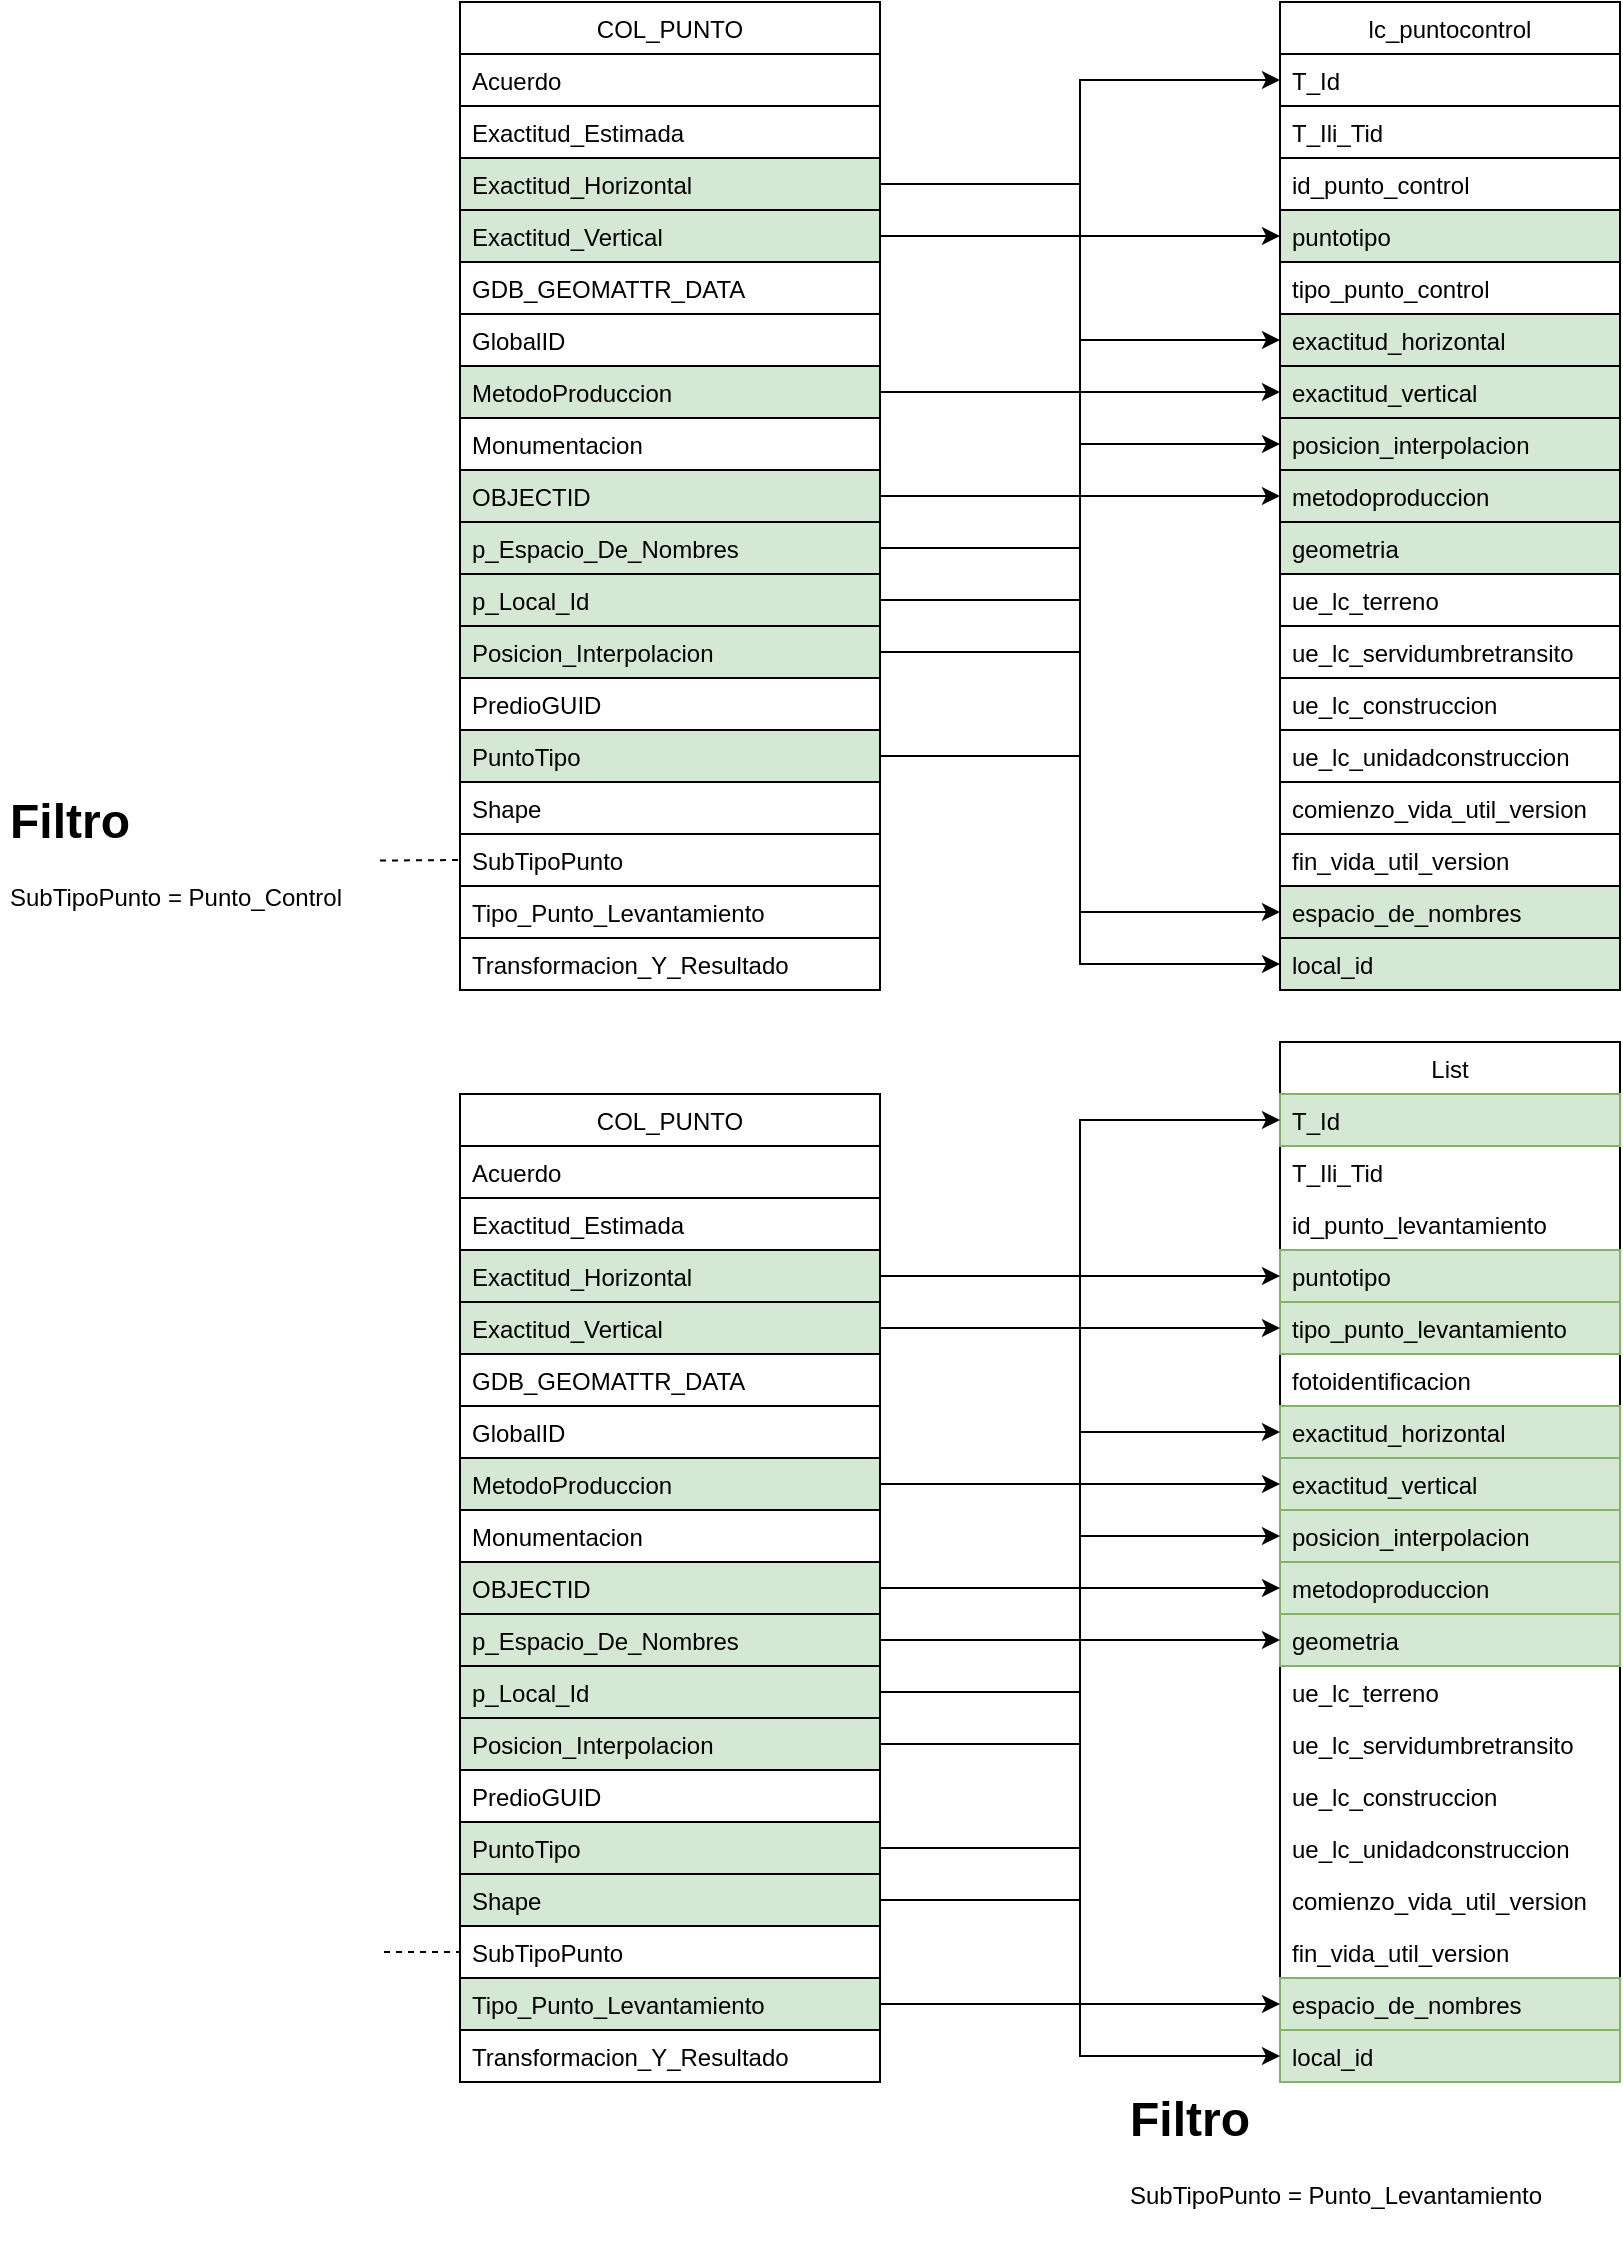 <mxfile version="13.3.7" type="github">
  <diagram id="C5RBs43oDa-KdzZeNtuy" name="Page-1">
    <mxGraphModel dx="2116" dy="804" grid="1" gridSize="10" guides="1" tooltips="1" connect="1" arrows="1" fold="1" page="1" pageScale="1" pageWidth="827" pageHeight="1169" math="0" shadow="0">
      <root>
        <mxCell id="WIyWlLk6GJQsqaUBKTNV-0" />
        <mxCell id="WIyWlLk6GJQsqaUBKTNV-1" parent="WIyWlLk6GJQsqaUBKTNV-0" />
        <mxCell id="d6ru2MwBGENbhanN7ETm-10" style="edgeStyle=orthogonalEdgeStyle;rounded=0;orthogonalLoop=1;jettySize=auto;html=1;" edge="1" parent="WIyWlLk6GJQsqaUBKTNV-1" source="mos5AlAUotDcrMjc72mI-51" target="mos5AlAUotDcrMjc72mI-30">
          <mxGeometry relative="1" as="geometry" />
        </mxCell>
        <mxCell id="d6ru2MwBGENbhanN7ETm-11" style="edgeStyle=orthogonalEdgeStyle;rounded=0;orthogonalLoop=1;jettySize=auto;html=1;entryX=0;entryY=0.5;entryDx=0;entryDy=0;" edge="1" parent="WIyWlLk6GJQsqaUBKTNV-1" source="mos5AlAUotDcrMjc72mI-52" target="mos5AlAUotDcrMjc72mI-31">
          <mxGeometry relative="1" as="geometry" />
        </mxCell>
        <mxCell id="d6ru2MwBGENbhanN7ETm-12" style="edgeStyle=orthogonalEdgeStyle;rounded=0;orthogonalLoop=1;jettySize=auto;html=1;" edge="1" parent="WIyWlLk6GJQsqaUBKTNV-1" source="mos5AlAUotDcrMjc72mI-55" target="mos5AlAUotDcrMjc72mI-33">
          <mxGeometry relative="1" as="geometry" />
        </mxCell>
        <mxCell id="d6ru2MwBGENbhanN7ETm-14" style="edgeStyle=orthogonalEdgeStyle;rounded=0;orthogonalLoop=1;jettySize=auto;html=1;entryX=0;entryY=0.5;entryDx=0;entryDy=0;" edge="1" parent="WIyWlLk6GJQsqaUBKTNV-1" source="mos5AlAUotDcrMjc72mI-57" target="mos5AlAUotDcrMjc72mI-40">
          <mxGeometry relative="1" as="geometry" />
        </mxCell>
        <mxCell id="d6ru2MwBGENbhanN7ETm-15" style="edgeStyle=orthogonalEdgeStyle;rounded=0;orthogonalLoop=1;jettySize=auto;html=1;" edge="1" parent="WIyWlLk6GJQsqaUBKTNV-1" source="mos5AlAUotDcrMjc72mI-58" target="mos5AlAUotDcrMjc72mI-44">
          <mxGeometry relative="1" as="geometry" />
        </mxCell>
        <mxCell id="d6ru2MwBGENbhanN7ETm-16" style="edgeStyle=orthogonalEdgeStyle;rounded=0;orthogonalLoop=1;jettySize=auto;html=1;entryX=0;entryY=0.5;entryDx=0;entryDy=0;" edge="1" parent="WIyWlLk6GJQsqaUBKTNV-1" source="mos5AlAUotDcrMjc72mI-59" target="mos5AlAUotDcrMjc72mI-46">
          <mxGeometry relative="1" as="geometry" />
        </mxCell>
        <mxCell id="d6ru2MwBGENbhanN7ETm-17" style="edgeStyle=orthogonalEdgeStyle;rounded=0;orthogonalLoop=1;jettySize=auto;html=1;entryX=0;entryY=0.5;entryDx=0;entryDy=0;" edge="1" parent="WIyWlLk6GJQsqaUBKTNV-1" source="mos5AlAUotDcrMjc72mI-60" target="mos5AlAUotDcrMjc72mI-32">
          <mxGeometry relative="1" as="geometry" />
        </mxCell>
        <mxCell id="d6ru2MwBGENbhanN7ETm-18" style="edgeStyle=orthogonalEdgeStyle;rounded=0;orthogonalLoop=1;jettySize=auto;html=1;" edge="1" parent="WIyWlLk6GJQsqaUBKTNV-1" source="mos5AlAUotDcrMjc72mI-62" target="mos5AlAUotDcrMjc72mI-28">
          <mxGeometry relative="1" as="geometry" />
        </mxCell>
        <mxCell id="d6ru2MwBGENbhanN7ETm-19" value="&lt;h1&gt;Filtro&lt;/h1&gt;&lt;p&gt;SubTipoPunto = Punto_Control&lt;/p&gt;" style="text;html=1;strokeColor=none;fillColor=none;spacing=5;spacingTop=-20;whiteSpace=wrap;overflow=hidden;rounded=0;" vertex="1" parent="WIyWlLk6GJQsqaUBKTNV-1">
          <mxGeometry x="-780" y="519" width="190" height="80" as="geometry" />
        </mxCell>
        <mxCell id="d6ru2MwBGENbhanN7ETm-20" value="" style="endArrow=none;dashed=1;html=1;entryX=0;entryY=0.5;entryDx=0;entryDy=0;" edge="1" parent="WIyWlLk6GJQsqaUBKTNV-1" source="d6ru2MwBGENbhanN7ETm-19" target="mos5AlAUotDcrMjc72mI-64">
          <mxGeometry width="50" height="50" relative="1" as="geometry">
            <mxPoint x="-760" y="469" as="sourcePoint" />
            <mxPoint x="-710" y="419" as="targetPoint" />
          </mxGeometry>
        </mxCell>
        <mxCell id="mos5AlAUotDcrMjc72mI-48" value="COL_PUNTO" style="swimlane;fontStyle=0;childLayout=stackLayout;horizontal=1;startSize=26;fillColor=none;horizontalStack=0;resizeParent=1;resizeParentMax=0;resizeLast=0;collapsible=1;marginBottom=0;" parent="WIyWlLk6GJQsqaUBKTNV-1" vertex="1">
          <mxGeometry x="-550" y="129" width="210" height="494" as="geometry" />
        </mxCell>
        <mxCell id="mos5AlAUotDcrMjc72mI-49" value="Acuerdo" style="text;fillColor=none;align=left;verticalAlign=top;spacingLeft=4;spacingRight=4;overflow=hidden;rotatable=0;points=[[0,0.5],[1,0.5]];portConstraint=eastwest;strokeColor=#000000;" parent="mos5AlAUotDcrMjc72mI-48" vertex="1">
          <mxGeometry y="26" width="210" height="26" as="geometry" />
        </mxCell>
        <mxCell id="mos5AlAUotDcrMjc72mI-50" value="Exactitud_Estimada" style="text;fillColor=none;align=left;verticalAlign=top;spacingLeft=4;spacingRight=4;overflow=hidden;rotatable=0;points=[[0,0.5],[1,0.5]];portConstraint=eastwest;strokeColor=#000000;" parent="mos5AlAUotDcrMjc72mI-48" vertex="1">
          <mxGeometry y="52" width="210" height="26" as="geometry" />
        </mxCell>
        <mxCell id="mos5AlAUotDcrMjc72mI-51" value="Exactitud_Horizontal" style="text;fillColor=#d5e8d4;align=left;verticalAlign=top;spacingLeft=4;spacingRight=4;overflow=hidden;rotatable=0;points=[[0,0.5],[1,0.5]];portConstraint=eastwest;strokeColor=#000000;" parent="mos5AlAUotDcrMjc72mI-48" vertex="1">
          <mxGeometry y="78" width="210" height="26" as="geometry" />
        </mxCell>
        <mxCell id="mos5AlAUotDcrMjc72mI-52" value="Exactitud_Vertical" style="text;fillColor=#d5e8d4;align=left;verticalAlign=top;spacingLeft=4;spacingRight=4;overflow=hidden;rotatable=0;points=[[0,0.5],[1,0.5]];portConstraint=eastwest;strokeColor=#000000;" parent="mos5AlAUotDcrMjc72mI-48" vertex="1">
          <mxGeometry y="104" width="210" height="26" as="geometry" />
        </mxCell>
        <mxCell id="mos5AlAUotDcrMjc72mI-53" value="GDB_GEOMATTR_DATA" style="text;fillColor=none;align=left;verticalAlign=top;spacingLeft=4;spacingRight=4;overflow=hidden;rotatable=0;points=[[0,0.5],[1,0.5]];portConstraint=eastwest;strokeColor=#000000;" parent="mos5AlAUotDcrMjc72mI-48" vertex="1">
          <mxGeometry y="130" width="210" height="26" as="geometry" />
        </mxCell>
        <mxCell id="mos5AlAUotDcrMjc72mI-54" value="GlobalID" style="text;fillColor=none;align=left;verticalAlign=top;spacingLeft=4;spacingRight=4;overflow=hidden;rotatable=0;points=[[0,0.5],[1,0.5]];portConstraint=eastwest;strokeColor=#000000;" parent="mos5AlAUotDcrMjc72mI-48" vertex="1">
          <mxGeometry y="156" width="210" height="26" as="geometry" />
        </mxCell>
        <mxCell id="mos5AlAUotDcrMjc72mI-55" value="MetodoProduccion" style="text;fillColor=#d5e8d4;align=left;verticalAlign=top;spacingLeft=4;spacingRight=4;overflow=hidden;rotatable=0;points=[[0,0.5],[1,0.5]];portConstraint=eastwest;strokeColor=#000000;" parent="mos5AlAUotDcrMjc72mI-48" vertex="1">
          <mxGeometry y="182" width="210" height="26" as="geometry" />
        </mxCell>
        <mxCell id="mos5AlAUotDcrMjc72mI-56" value="Monumentacion" style="text;fillColor=none;align=left;verticalAlign=top;spacingLeft=4;spacingRight=4;overflow=hidden;rotatable=0;points=[[0,0.5],[1,0.5]];portConstraint=eastwest;strokeColor=#000000;" parent="mos5AlAUotDcrMjc72mI-48" vertex="1">
          <mxGeometry y="208" width="210" height="26" as="geometry" />
        </mxCell>
        <mxCell id="mos5AlAUotDcrMjc72mI-57" value="OBJECTID" style="text;fillColor=#d5e8d4;align=left;verticalAlign=top;spacingLeft=4;spacingRight=4;overflow=hidden;rotatable=0;points=[[0,0.5],[1,0.5]];portConstraint=eastwest;strokeColor=#000000;" parent="mos5AlAUotDcrMjc72mI-48" vertex="1">
          <mxGeometry y="234" width="210" height="26" as="geometry" />
        </mxCell>
        <mxCell id="mos5AlAUotDcrMjc72mI-58" value="p_Espacio_De_Nombres" style="text;fillColor=#d5e8d4;align=left;verticalAlign=top;spacingLeft=4;spacingRight=4;overflow=hidden;rotatable=0;points=[[0,0.5],[1,0.5]];portConstraint=eastwest;strokeColor=#000000;" parent="mos5AlAUotDcrMjc72mI-48" vertex="1">
          <mxGeometry y="260" width="210" height="26" as="geometry" />
        </mxCell>
        <mxCell id="mos5AlAUotDcrMjc72mI-59" value="p_Local_Id" style="text;fillColor=#d5e8d4;align=left;verticalAlign=top;spacingLeft=4;spacingRight=4;overflow=hidden;rotatable=0;points=[[0,0.5],[1,0.5]];portConstraint=eastwest;strokeColor=#000000;" parent="mos5AlAUotDcrMjc72mI-48" vertex="1">
          <mxGeometry y="286" width="210" height="26" as="geometry" />
        </mxCell>
        <mxCell id="mos5AlAUotDcrMjc72mI-60" value="Posicion_Interpolacion" style="text;fillColor=#d5e8d4;align=left;verticalAlign=top;spacingLeft=4;spacingRight=4;overflow=hidden;rotatable=0;points=[[0,0.5],[1,0.5]];portConstraint=eastwest;strokeColor=#000000;" parent="mos5AlAUotDcrMjc72mI-48" vertex="1">
          <mxGeometry y="312" width="210" height="26" as="geometry" />
        </mxCell>
        <mxCell id="mos5AlAUotDcrMjc72mI-61" value="PredioGUID" style="text;fillColor=none;align=left;verticalAlign=top;spacingLeft=4;spacingRight=4;overflow=hidden;rotatable=0;points=[[0,0.5],[1,0.5]];portConstraint=eastwest;strokeColor=#000000;" parent="mos5AlAUotDcrMjc72mI-48" vertex="1">
          <mxGeometry y="338" width="210" height="26" as="geometry" />
        </mxCell>
        <mxCell id="mos5AlAUotDcrMjc72mI-62" value="PuntoTipo" style="text;fillColor=#d5e8d4;align=left;verticalAlign=top;spacingLeft=4;spacingRight=4;overflow=hidden;rotatable=0;points=[[0,0.5],[1,0.5]];portConstraint=eastwest;strokeColor=#000000;" parent="mos5AlAUotDcrMjc72mI-48" vertex="1">
          <mxGeometry y="364" width="210" height="26" as="geometry" />
        </mxCell>
        <mxCell id="mos5AlAUotDcrMjc72mI-63" value="Shape" style="text;fillColor=none;align=left;verticalAlign=top;spacingLeft=4;spacingRight=4;overflow=hidden;rotatable=0;points=[[0,0.5],[1,0.5]];portConstraint=eastwest;strokeColor=#000000;" parent="mos5AlAUotDcrMjc72mI-48" vertex="1">
          <mxGeometry y="390" width="210" height="26" as="geometry" />
        </mxCell>
        <mxCell id="mos5AlAUotDcrMjc72mI-64" value="SubTipoPunto" style="text;fillColor=none;align=left;verticalAlign=top;spacingLeft=4;spacingRight=4;overflow=hidden;rotatable=0;points=[[0,0.5],[1,0.5]];portConstraint=eastwest;strokeColor=#000000;" parent="mos5AlAUotDcrMjc72mI-48" vertex="1">
          <mxGeometry y="416" width="210" height="26" as="geometry" />
        </mxCell>
        <mxCell id="mos5AlAUotDcrMjc72mI-65" value="Tipo_Punto_Levantamiento" style="text;fillColor=none;align=left;verticalAlign=top;spacingLeft=4;spacingRight=4;overflow=hidden;rotatable=0;points=[[0,0.5],[1,0.5]];portConstraint=eastwest;strokeColor=#000000;" parent="mos5AlAUotDcrMjc72mI-48" vertex="1">
          <mxGeometry y="442" width="210" height="26" as="geometry" />
        </mxCell>
        <mxCell id="mos5AlAUotDcrMjc72mI-66" value="Transformacion_Y_Resultado" style="text;fillColor=none;align=left;verticalAlign=top;spacingLeft=4;spacingRight=4;overflow=hidden;rotatable=0;points=[[0,0.5],[1,0.5]];portConstraint=eastwest;strokeColor=#000000;" parent="mos5AlAUotDcrMjc72mI-48" vertex="1">
          <mxGeometry y="468" width="210" height="26" as="geometry" />
        </mxCell>
        <mxCell id="mos5AlAUotDcrMjc72mI-24" value="lc_puntocontrol" style="swimlane;fontStyle=0;childLayout=stackLayout;horizontal=1;startSize=26;fillColor=none;horizontalStack=0;resizeParent=1;resizeParentMax=0;resizeLast=0;collapsible=1;marginBottom=0;" parent="WIyWlLk6GJQsqaUBKTNV-1" vertex="1">
          <mxGeometry x="-140" y="129" width="170" height="494" as="geometry" />
        </mxCell>
        <mxCell id="mos5AlAUotDcrMjc72mI-40" value="T_Id" style="text;fillColor=none;align=left;verticalAlign=top;spacingLeft=4;spacingRight=4;overflow=hidden;rotatable=0;points=[[0,0.5],[1,0.5]];portConstraint=eastwest;strokeColor=#000000;" parent="mos5AlAUotDcrMjc72mI-24" vertex="1">
          <mxGeometry y="26" width="170" height="26" as="geometry" />
        </mxCell>
        <mxCell id="mos5AlAUotDcrMjc72mI-26" value="T_Ili_Tid" style="text;fillColor=none;align=left;verticalAlign=top;spacingLeft=4;spacingRight=4;overflow=hidden;rotatable=0;points=[[0,0.5],[1,0.5]];portConstraint=eastwest;strokeColor=#000000;" parent="mos5AlAUotDcrMjc72mI-24" vertex="1">
          <mxGeometry y="52" width="170" height="26" as="geometry" />
        </mxCell>
        <mxCell id="mos5AlAUotDcrMjc72mI-27" value="id_punto_control" style="text;fillColor=none;align=left;verticalAlign=top;spacingLeft=4;spacingRight=4;overflow=hidden;rotatable=0;points=[[0,0.5],[1,0.5]];portConstraint=eastwest;strokeColor=#000000;" parent="mos5AlAUotDcrMjc72mI-24" vertex="1">
          <mxGeometry y="78" width="170" height="26" as="geometry" />
        </mxCell>
        <mxCell id="mos5AlAUotDcrMjc72mI-28" value="puntotipo" style="text;fillColor=#d5e8d4;align=left;verticalAlign=top;spacingLeft=4;spacingRight=4;overflow=hidden;rotatable=0;points=[[0,0.5],[1,0.5]];portConstraint=eastwest;strokeColor=#000000;" parent="mos5AlAUotDcrMjc72mI-24" vertex="1">
          <mxGeometry y="104" width="170" height="26" as="geometry" />
        </mxCell>
        <mxCell id="mos5AlAUotDcrMjc72mI-29" value="tipo_punto_control" style="text;fillColor=none;align=left;verticalAlign=top;spacingLeft=4;spacingRight=4;overflow=hidden;rotatable=0;points=[[0,0.5],[1,0.5]];portConstraint=eastwest;strokeColor=#000000;" parent="mos5AlAUotDcrMjc72mI-24" vertex="1">
          <mxGeometry y="130" width="170" height="26" as="geometry" />
        </mxCell>
        <mxCell id="mos5AlAUotDcrMjc72mI-30" value="exactitud_horizontal" style="text;fillColor=#d5e8d4;align=left;verticalAlign=top;spacingLeft=4;spacingRight=4;overflow=hidden;rotatable=0;points=[[0,0.5],[1,0.5]];portConstraint=eastwest;strokeColor=#000000;" parent="mos5AlAUotDcrMjc72mI-24" vertex="1">
          <mxGeometry y="156" width="170" height="26" as="geometry" />
        </mxCell>
        <mxCell id="mos5AlAUotDcrMjc72mI-31" value="exactitud_vertical" style="text;fillColor=#d5e8d4;align=left;verticalAlign=top;spacingLeft=4;spacingRight=4;overflow=hidden;rotatable=0;points=[[0,0.5],[1,0.5]];portConstraint=eastwest;strokeColor=#000000;" parent="mos5AlAUotDcrMjc72mI-24" vertex="1">
          <mxGeometry y="182" width="170" height="26" as="geometry" />
        </mxCell>
        <mxCell id="mos5AlAUotDcrMjc72mI-32" value="posicion_interpolacion" style="text;fillColor=#d5e8d4;align=left;verticalAlign=top;spacingLeft=4;spacingRight=4;overflow=hidden;rotatable=0;points=[[0,0.5],[1,0.5]];portConstraint=eastwest;strokeColor=#000000;" parent="mos5AlAUotDcrMjc72mI-24" vertex="1">
          <mxGeometry y="208" width="170" height="26" as="geometry" />
        </mxCell>
        <mxCell id="mos5AlAUotDcrMjc72mI-33" value="metodoproduccion" style="text;fillColor=#d5e8d4;align=left;verticalAlign=top;spacingLeft=4;spacingRight=4;overflow=hidden;rotatable=0;points=[[0,0.5],[1,0.5]];portConstraint=eastwest;strokeColor=#000000;" parent="mos5AlAUotDcrMjc72mI-24" vertex="1">
          <mxGeometry y="234" width="170" height="26" as="geometry" />
        </mxCell>
        <mxCell id="mos5AlAUotDcrMjc72mI-34" value="geometria" style="text;fillColor=#d5e8d4;align=left;verticalAlign=top;spacingLeft=4;spacingRight=4;overflow=hidden;rotatable=0;points=[[0,0.5],[1,0.5]];portConstraint=eastwest;strokeColor=#000000;" parent="mos5AlAUotDcrMjc72mI-24" vertex="1">
          <mxGeometry y="260" width="170" height="26" as="geometry" />
        </mxCell>
        <mxCell id="mos5AlAUotDcrMjc72mI-35" value="ue_lc_terreno" style="text;fillColor=none;align=left;verticalAlign=top;spacingLeft=4;spacingRight=4;overflow=hidden;rotatable=0;points=[[0,0.5],[1,0.5]];portConstraint=eastwest;strokeColor=#000000;" parent="mos5AlAUotDcrMjc72mI-24" vertex="1">
          <mxGeometry y="286" width="170" height="26" as="geometry" />
        </mxCell>
        <mxCell id="mos5AlAUotDcrMjc72mI-36" value="ue_lc_servidumbretransito" style="text;fillColor=none;align=left;verticalAlign=top;spacingLeft=4;spacingRight=4;overflow=hidden;rotatable=0;points=[[0,0.5],[1,0.5]];portConstraint=eastwest;strokeColor=#000000;" parent="mos5AlAUotDcrMjc72mI-24" vertex="1">
          <mxGeometry y="312" width="170" height="26" as="geometry" />
        </mxCell>
        <mxCell id="mos5AlAUotDcrMjc72mI-37" value="ue_lc_construccion" style="text;fillColor=none;align=left;verticalAlign=top;spacingLeft=4;spacingRight=4;overflow=hidden;rotatable=0;points=[[0,0.5],[1,0.5]];portConstraint=eastwest;strokeColor=#000000;" parent="mos5AlAUotDcrMjc72mI-24" vertex="1">
          <mxGeometry y="338" width="170" height="26" as="geometry" />
        </mxCell>
        <mxCell id="mos5AlAUotDcrMjc72mI-38" value="ue_lc_unidadconstruccion" style="text;fillColor=none;align=left;verticalAlign=top;spacingLeft=4;spacingRight=4;overflow=hidden;rotatable=0;points=[[0,0.5],[1,0.5]];portConstraint=eastwest;strokeColor=#000000;" parent="mos5AlAUotDcrMjc72mI-24" vertex="1">
          <mxGeometry y="364" width="170" height="26" as="geometry" />
        </mxCell>
        <mxCell id="mos5AlAUotDcrMjc72mI-41" value="comienzo_vida_util_version" style="text;fillColor=none;align=left;verticalAlign=top;spacingLeft=4;spacingRight=4;overflow=hidden;rotatable=0;points=[[0,0.5],[1,0.5]];portConstraint=eastwest;strokeColor=#000000;" parent="mos5AlAUotDcrMjc72mI-24" vertex="1">
          <mxGeometry y="390" width="170" height="26" as="geometry" />
        </mxCell>
        <mxCell id="mos5AlAUotDcrMjc72mI-43" value="fin_vida_util_version" style="text;fillColor=none;align=left;verticalAlign=top;spacingLeft=4;spacingRight=4;overflow=hidden;rotatable=0;points=[[0,0.5],[1,0.5]];portConstraint=eastwest;strokeColor=#000000;" parent="mos5AlAUotDcrMjc72mI-24" vertex="1">
          <mxGeometry y="416" width="170" height="26" as="geometry" />
        </mxCell>
        <mxCell id="mos5AlAUotDcrMjc72mI-44" value="espacio_de_nombres" style="text;fillColor=#d5e8d4;align=left;verticalAlign=top;spacingLeft=4;spacingRight=4;overflow=hidden;rotatable=0;points=[[0,0.5],[1,0.5]];portConstraint=eastwest;strokeColor=#000000;" parent="mos5AlAUotDcrMjc72mI-24" vertex="1">
          <mxGeometry y="442" width="170" height="26" as="geometry" />
        </mxCell>
        <mxCell id="mos5AlAUotDcrMjc72mI-46" value="local_id" style="text;fillColor=#d5e8d4;align=left;verticalAlign=top;spacingLeft=4;spacingRight=4;overflow=hidden;rotatable=0;points=[[0,0.5],[1,0.5]];portConstraint=eastwest;strokeColor=#000000;" parent="mos5AlAUotDcrMjc72mI-24" vertex="1">
          <mxGeometry y="468" width="170" height="26" as="geometry" />
        </mxCell>
        <mxCell id="d6ru2MwBGENbhanN7ETm-21" value="List" style="swimlane;fontStyle=0;childLayout=stackLayout;horizontal=1;startSize=26;fillColor=none;horizontalStack=0;resizeParent=1;resizeParentMax=0;resizeLast=0;collapsible=1;marginBottom=0;strokeColor=#000000;" vertex="1" parent="WIyWlLk6GJQsqaUBKTNV-1">
          <mxGeometry x="-140" y="649" width="170" height="520" as="geometry" />
        </mxCell>
        <mxCell id="d6ru2MwBGENbhanN7ETm-22" value="T_Id" style="text;strokeColor=#82b366;fillColor=#d5e8d4;align=left;verticalAlign=top;spacingLeft=4;spacingRight=4;overflow=hidden;rotatable=0;points=[[0,0.5],[1,0.5]];portConstraint=eastwest;" vertex="1" parent="d6ru2MwBGENbhanN7ETm-21">
          <mxGeometry y="26" width="170" height="26" as="geometry" />
        </mxCell>
        <mxCell id="d6ru2MwBGENbhanN7ETm-23" value="T_Ili_Tid" style="text;strokeColor=none;fillColor=none;align=left;verticalAlign=top;spacingLeft=4;spacingRight=4;overflow=hidden;rotatable=0;points=[[0,0.5],[1,0.5]];portConstraint=eastwest;" vertex="1" parent="d6ru2MwBGENbhanN7ETm-21">
          <mxGeometry y="52" width="170" height="26" as="geometry" />
        </mxCell>
        <mxCell id="d6ru2MwBGENbhanN7ETm-24" value="id_punto_levantamiento" style="text;strokeColor=none;fillColor=none;align=left;verticalAlign=top;spacingLeft=4;spacingRight=4;overflow=hidden;rotatable=0;points=[[0,0.5],[1,0.5]];portConstraint=eastwest;" vertex="1" parent="d6ru2MwBGENbhanN7ETm-21">
          <mxGeometry y="78" width="170" height="26" as="geometry" />
        </mxCell>
        <mxCell id="d6ru2MwBGENbhanN7ETm-25" value="puntotipo" style="text;strokeColor=#82b366;fillColor=#d5e8d4;align=left;verticalAlign=top;spacingLeft=4;spacingRight=4;overflow=hidden;rotatable=0;points=[[0,0.5],[1,0.5]];portConstraint=eastwest;" vertex="1" parent="d6ru2MwBGENbhanN7ETm-21">
          <mxGeometry y="104" width="170" height="26" as="geometry" />
        </mxCell>
        <mxCell id="d6ru2MwBGENbhanN7ETm-26" value="tipo_punto_levantamiento" style="text;strokeColor=#82b366;fillColor=#d5e8d4;align=left;verticalAlign=top;spacingLeft=4;spacingRight=4;overflow=hidden;rotatable=0;points=[[0,0.5],[1,0.5]];portConstraint=eastwest;" vertex="1" parent="d6ru2MwBGENbhanN7ETm-21">
          <mxGeometry y="130" width="170" height="26" as="geometry" />
        </mxCell>
        <mxCell id="d6ru2MwBGENbhanN7ETm-27" value="fotoidentificacion" style="text;strokeColor=none;fillColor=none;align=left;verticalAlign=top;spacingLeft=4;spacingRight=4;overflow=hidden;rotatable=0;points=[[0,0.5],[1,0.5]];portConstraint=eastwest;" vertex="1" parent="d6ru2MwBGENbhanN7ETm-21">
          <mxGeometry y="156" width="170" height="26" as="geometry" />
        </mxCell>
        <mxCell id="d6ru2MwBGENbhanN7ETm-28" value="exactitud_horizontal" style="text;strokeColor=#82b366;fillColor=#d5e8d4;align=left;verticalAlign=top;spacingLeft=4;spacingRight=4;overflow=hidden;rotatable=0;points=[[0,0.5],[1,0.5]];portConstraint=eastwest;" vertex="1" parent="d6ru2MwBGENbhanN7ETm-21">
          <mxGeometry y="182" width="170" height="26" as="geometry" />
        </mxCell>
        <mxCell id="d6ru2MwBGENbhanN7ETm-29" value="exactitud_vertical" style="text;strokeColor=#82b366;fillColor=#d5e8d4;align=left;verticalAlign=top;spacingLeft=4;spacingRight=4;overflow=hidden;rotatable=0;points=[[0,0.5],[1,0.5]];portConstraint=eastwest;" vertex="1" parent="d6ru2MwBGENbhanN7ETm-21">
          <mxGeometry y="208" width="170" height="26" as="geometry" />
        </mxCell>
        <mxCell id="d6ru2MwBGENbhanN7ETm-30" value="posicion_interpolacion" style="text;strokeColor=#82b366;fillColor=#d5e8d4;align=left;verticalAlign=top;spacingLeft=4;spacingRight=4;overflow=hidden;rotatable=0;points=[[0,0.5],[1,0.5]];portConstraint=eastwest;" vertex="1" parent="d6ru2MwBGENbhanN7ETm-21">
          <mxGeometry y="234" width="170" height="26" as="geometry" />
        </mxCell>
        <mxCell id="d6ru2MwBGENbhanN7ETm-31" value="metodoproduccion" style="text;strokeColor=#82b366;fillColor=#d5e8d4;align=left;verticalAlign=top;spacingLeft=4;spacingRight=4;overflow=hidden;rotatable=0;points=[[0,0.5],[1,0.5]];portConstraint=eastwest;" vertex="1" parent="d6ru2MwBGENbhanN7ETm-21">
          <mxGeometry y="260" width="170" height="26" as="geometry" />
        </mxCell>
        <mxCell id="d6ru2MwBGENbhanN7ETm-32" value="geometria" style="text;strokeColor=#82b366;fillColor=#d5e8d4;align=left;verticalAlign=top;spacingLeft=4;spacingRight=4;overflow=hidden;rotatable=0;points=[[0,0.5],[1,0.5]];portConstraint=eastwest;" vertex="1" parent="d6ru2MwBGENbhanN7ETm-21">
          <mxGeometry y="286" width="170" height="26" as="geometry" />
        </mxCell>
        <mxCell id="d6ru2MwBGENbhanN7ETm-33" value="ue_lc_terreno" style="text;strokeColor=none;fillColor=none;align=left;verticalAlign=top;spacingLeft=4;spacingRight=4;overflow=hidden;rotatable=0;points=[[0,0.5],[1,0.5]];portConstraint=eastwest;" vertex="1" parent="d6ru2MwBGENbhanN7ETm-21">
          <mxGeometry y="312" width="170" height="26" as="geometry" />
        </mxCell>
        <mxCell id="d6ru2MwBGENbhanN7ETm-34" value="ue_lc_servidumbretransito" style="text;strokeColor=none;fillColor=none;align=left;verticalAlign=top;spacingLeft=4;spacingRight=4;overflow=hidden;rotatable=0;points=[[0,0.5],[1,0.5]];portConstraint=eastwest;" vertex="1" parent="d6ru2MwBGENbhanN7ETm-21">
          <mxGeometry y="338" width="170" height="26" as="geometry" />
        </mxCell>
        <mxCell id="d6ru2MwBGENbhanN7ETm-35" value="ue_lc_construccion" style="text;strokeColor=none;fillColor=none;align=left;verticalAlign=top;spacingLeft=4;spacingRight=4;overflow=hidden;rotatable=0;points=[[0,0.5],[1,0.5]];portConstraint=eastwest;" vertex="1" parent="d6ru2MwBGENbhanN7ETm-21">
          <mxGeometry y="364" width="170" height="26" as="geometry" />
        </mxCell>
        <mxCell id="d6ru2MwBGENbhanN7ETm-36" value="ue_lc_unidadconstruccion" style="text;strokeColor=none;fillColor=none;align=left;verticalAlign=top;spacingLeft=4;spacingRight=4;overflow=hidden;rotatable=0;points=[[0,0.5],[1,0.5]];portConstraint=eastwest;" vertex="1" parent="d6ru2MwBGENbhanN7ETm-21">
          <mxGeometry y="390" width="170" height="26" as="geometry" />
        </mxCell>
        <mxCell id="d6ru2MwBGENbhanN7ETm-37" value="comienzo_vida_util_version" style="text;strokeColor=none;fillColor=none;align=left;verticalAlign=top;spacingLeft=4;spacingRight=4;overflow=hidden;rotatable=0;points=[[0,0.5],[1,0.5]];portConstraint=eastwest;" vertex="1" parent="d6ru2MwBGENbhanN7ETm-21">
          <mxGeometry y="416" width="170" height="26" as="geometry" />
        </mxCell>
        <mxCell id="d6ru2MwBGENbhanN7ETm-38" value="fin_vida_util_version" style="text;strokeColor=none;fillColor=none;align=left;verticalAlign=top;spacingLeft=4;spacingRight=4;overflow=hidden;rotatable=0;points=[[0,0.5],[1,0.5]];portConstraint=eastwest;" vertex="1" parent="d6ru2MwBGENbhanN7ETm-21">
          <mxGeometry y="442" width="170" height="26" as="geometry" />
        </mxCell>
        <mxCell id="d6ru2MwBGENbhanN7ETm-39" value="espacio_de_nombres" style="text;strokeColor=#82b366;fillColor=#d5e8d4;align=left;verticalAlign=top;spacingLeft=4;spacingRight=4;overflow=hidden;rotatable=0;points=[[0,0.5],[1,0.5]];portConstraint=eastwest;" vertex="1" parent="d6ru2MwBGENbhanN7ETm-21">
          <mxGeometry y="468" width="170" height="26" as="geometry" />
        </mxCell>
        <mxCell id="d6ru2MwBGENbhanN7ETm-40" value="local_id" style="text;strokeColor=#82b366;fillColor=#d5e8d4;align=left;verticalAlign=top;spacingLeft=4;spacingRight=4;overflow=hidden;rotatable=0;points=[[0,0.5],[1,0.5]];portConstraint=eastwest;" vertex="1" parent="d6ru2MwBGENbhanN7ETm-21">
          <mxGeometry y="494" width="170" height="26" as="geometry" />
        </mxCell>
        <mxCell id="d6ru2MwBGENbhanN7ETm-42" value="COL_PUNTO" style="swimlane;fontStyle=0;childLayout=stackLayout;horizontal=1;startSize=26;fillColor=none;horizontalStack=0;resizeParent=1;resizeParentMax=0;resizeLast=0;collapsible=1;marginBottom=0;" vertex="1" parent="WIyWlLk6GJQsqaUBKTNV-1">
          <mxGeometry x="-550" y="675" width="210" height="494" as="geometry" />
        </mxCell>
        <mxCell id="d6ru2MwBGENbhanN7ETm-43" value="Acuerdo" style="text;fillColor=none;align=left;verticalAlign=top;spacingLeft=4;spacingRight=4;overflow=hidden;rotatable=0;points=[[0,0.5],[1,0.5]];portConstraint=eastwest;strokeColor=#000000;" vertex="1" parent="d6ru2MwBGENbhanN7ETm-42">
          <mxGeometry y="26" width="210" height="26" as="geometry" />
        </mxCell>
        <mxCell id="d6ru2MwBGENbhanN7ETm-44" value="Exactitud_Estimada" style="text;fillColor=none;align=left;verticalAlign=top;spacingLeft=4;spacingRight=4;overflow=hidden;rotatable=0;points=[[0,0.5],[1,0.5]];portConstraint=eastwest;strokeColor=#000000;" vertex="1" parent="d6ru2MwBGENbhanN7ETm-42">
          <mxGeometry y="52" width="210" height="26" as="geometry" />
        </mxCell>
        <mxCell id="d6ru2MwBGENbhanN7ETm-45" value="Exactitud_Horizontal" style="text;align=left;verticalAlign=top;spacingLeft=4;spacingRight=4;overflow=hidden;rotatable=0;points=[[0,0.5],[1,0.5]];portConstraint=eastwest;fillColor=#d5e8d4;strokeColor=#000000;" vertex="1" parent="d6ru2MwBGENbhanN7ETm-42">
          <mxGeometry y="78" width="210" height="26" as="geometry" />
        </mxCell>
        <mxCell id="d6ru2MwBGENbhanN7ETm-46" value="Exactitud_Vertical" style="text;align=left;verticalAlign=top;spacingLeft=4;spacingRight=4;overflow=hidden;rotatable=0;points=[[0,0.5],[1,0.5]];portConstraint=eastwest;fillColor=#d5e8d4;strokeColor=#000000;" vertex="1" parent="d6ru2MwBGENbhanN7ETm-42">
          <mxGeometry y="104" width="210" height="26" as="geometry" />
        </mxCell>
        <mxCell id="d6ru2MwBGENbhanN7ETm-47" value="GDB_GEOMATTR_DATA" style="text;fillColor=none;align=left;verticalAlign=top;spacingLeft=4;spacingRight=4;overflow=hidden;rotatable=0;points=[[0,0.5],[1,0.5]];portConstraint=eastwest;strokeColor=#000000;" vertex="1" parent="d6ru2MwBGENbhanN7ETm-42">
          <mxGeometry y="130" width="210" height="26" as="geometry" />
        </mxCell>
        <mxCell id="d6ru2MwBGENbhanN7ETm-48" value="GlobalID" style="text;fillColor=none;align=left;verticalAlign=top;spacingLeft=4;spacingRight=4;overflow=hidden;rotatable=0;points=[[0,0.5],[1,0.5]];portConstraint=eastwest;strokeColor=#000000;" vertex="1" parent="d6ru2MwBGENbhanN7ETm-42">
          <mxGeometry y="156" width="210" height="26" as="geometry" />
        </mxCell>
        <mxCell id="d6ru2MwBGENbhanN7ETm-49" value="MetodoProduccion" style="text;align=left;verticalAlign=top;spacingLeft=4;spacingRight=4;overflow=hidden;rotatable=0;points=[[0,0.5],[1,0.5]];portConstraint=eastwest;fillColor=#d5e8d4;strokeColor=#000000;" vertex="1" parent="d6ru2MwBGENbhanN7ETm-42">
          <mxGeometry y="182" width="210" height="26" as="geometry" />
        </mxCell>
        <mxCell id="d6ru2MwBGENbhanN7ETm-50" value="Monumentacion" style="text;fillColor=none;align=left;verticalAlign=top;spacingLeft=4;spacingRight=4;overflow=hidden;rotatable=0;points=[[0,0.5],[1,0.5]];portConstraint=eastwest;strokeColor=#000000;" vertex="1" parent="d6ru2MwBGENbhanN7ETm-42">
          <mxGeometry y="208" width="210" height="26" as="geometry" />
        </mxCell>
        <mxCell id="d6ru2MwBGENbhanN7ETm-51" value="OBJECTID" style="text;align=left;verticalAlign=top;spacingLeft=4;spacingRight=4;overflow=hidden;rotatable=0;points=[[0,0.5],[1,0.5]];portConstraint=eastwest;fillColor=#d5e8d4;strokeColor=#000000;" vertex="1" parent="d6ru2MwBGENbhanN7ETm-42">
          <mxGeometry y="234" width="210" height="26" as="geometry" />
        </mxCell>
        <mxCell id="d6ru2MwBGENbhanN7ETm-52" value="p_Espacio_De_Nombres" style="text;align=left;verticalAlign=top;spacingLeft=4;spacingRight=4;overflow=hidden;rotatable=0;points=[[0,0.5],[1,0.5]];portConstraint=eastwest;fillColor=#d5e8d4;strokeColor=#000000;" vertex="1" parent="d6ru2MwBGENbhanN7ETm-42">
          <mxGeometry y="260" width="210" height="26" as="geometry" />
        </mxCell>
        <mxCell id="d6ru2MwBGENbhanN7ETm-53" value="p_Local_Id" style="text;align=left;verticalAlign=top;spacingLeft=4;spacingRight=4;overflow=hidden;rotatable=0;points=[[0,0.5],[1,0.5]];portConstraint=eastwest;fillColor=#d5e8d4;strokeColor=#000000;" vertex="1" parent="d6ru2MwBGENbhanN7ETm-42">
          <mxGeometry y="286" width="210" height="26" as="geometry" />
        </mxCell>
        <mxCell id="d6ru2MwBGENbhanN7ETm-54" value="Posicion_Interpolacion" style="text;align=left;verticalAlign=top;spacingLeft=4;spacingRight=4;overflow=hidden;rotatable=0;points=[[0,0.5],[1,0.5]];portConstraint=eastwest;fillColor=#d5e8d4;strokeColor=#000000;" vertex="1" parent="d6ru2MwBGENbhanN7ETm-42">
          <mxGeometry y="312" width="210" height="26" as="geometry" />
        </mxCell>
        <mxCell id="d6ru2MwBGENbhanN7ETm-55" value="PredioGUID" style="text;fillColor=none;align=left;verticalAlign=top;spacingLeft=4;spacingRight=4;overflow=hidden;rotatable=0;points=[[0,0.5],[1,0.5]];portConstraint=eastwest;strokeColor=#000000;" vertex="1" parent="d6ru2MwBGENbhanN7ETm-42">
          <mxGeometry y="338" width="210" height="26" as="geometry" />
        </mxCell>
        <mxCell id="d6ru2MwBGENbhanN7ETm-56" value="PuntoTipo" style="text;align=left;verticalAlign=top;spacingLeft=4;spacingRight=4;overflow=hidden;rotatable=0;points=[[0,0.5],[1,0.5]];portConstraint=eastwest;fillColor=#d5e8d4;strokeColor=#000000;" vertex="1" parent="d6ru2MwBGENbhanN7ETm-42">
          <mxGeometry y="364" width="210" height="26" as="geometry" />
        </mxCell>
        <mxCell id="d6ru2MwBGENbhanN7ETm-57" value="Shape" style="text;fillColor=#d5e8d4;align=left;verticalAlign=top;spacingLeft=4;spacingRight=4;overflow=hidden;rotatable=0;points=[[0,0.5],[1,0.5]];portConstraint=eastwest;strokeColor=#000000;" vertex="1" parent="d6ru2MwBGENbhanN7ETm-42">
          <mxGeometry y="390" width="210" height="26" as="geometry" />
        </mxCell>
        <mxCell id="d6ru2MwBGENbhanN7ETm-58" value="SubTipoPunto" style="text;fillColor=none;align=left;verticalAlign=top;spacingLeft=4;spacingRight=4;overflow=hidden;rotatable=0;points=[[0,0.5],[1,0.5]];portConstraint=eastwest;strokeColor=#000000;" vertex="1" parent="d6ru2MwBGENbhanN7ETm-42">
          <mxGeometry y="416" width="210" height="26" as="geometry" />
        </mxCell>
        <mxCell id="d6ru2MwBGENbhanN7ETm-59" value="Tipo_Punto_Levantamiento" style="text;fillColor=#d5e8d4;align=left;verticalAlign=top;spacingLeft=4;spacingRight=4;overflow=hidden;rotatable=0;points=[[0,0.5],[1,0.5]];portConstraint=eastwest;strokeColor=#000000;" vertex="1" parent="d6ru2MwBGENbhanN7ETm-42">
          <mxGeometry y="442" width="210" height="26" as="geometry" />
        </mxCell>
        <mxCell id="d6ru2MwBGENbhanN7ETm-60" value="Transformacion_Y_Resultado" style="text;fillColor=none;align=left;verticalAlign=top;spacingLeft=4;spacingRight=4;overflow=hidden;rotatable=0;points=[[0,0.5],[1,0.5]];portConstraint=eastwest;strokeColor=#000000;" vertex="1" parent="d6ru2MwBGENbhanN7ETm-42">
          <mxGeometry y="468" width="210" height="26" as="geometry" />
        </mxCell>
        <mxCell id="d6ru2MwBGENbhanN7ETm-61" value="&lt;h1&gt;Filtro&lt;/h1&gt;&lt;p&gt;SubTipoPunto = Punto_Levantamiento&lt;/p&gt;" style="text;html=1;strokeColor=none;fillColor=none;spacing=5;spacingTop=-20;whiteSpace=wrap;overflow=hidden;rounded=0;" vertex="1" parent="WIyWlLk6GJQsqaUBKTNV-1">
          <mxGeometry x="-220" y="1168" width="220" height="80" as="geometry" />
        </mxCell>
        <mxCell id="d6ru2MwBGENbhanN7ETm-62" value="" style="endArrow=none;dashed=1;html=1;entryX=0;entryY=0.5;entryDx=0;entryDy=0;exitX=1.009;exitY=0.588;exitDx=0;exitDy=0;exitPerimeter=0;" edge="1" parent="WIyWlLk6GJQsqaUBKTNV-1" target="d6ru2MwBGENbhanN7ETm-58">
          <mxGeometry width="50" height="50" relative="1" as="geometry">
            <mxPoint x="-588.02" y="1104.04" as="sourcePoint" />
            <mxPoint x="-600" y="1189" as="targetPoint" />
          </mxGeometry>
        </mxCell>
        <mxCell id="d6ru2MwBGENbhanN7ETm-63" style="edgeStyle=orthogonalEdgeStyle;rounded=0;orthogonalLoop=1;jettySize=auto;html=1;" edge="1" parent="WIyWlLk6GJQsqaUBKTNV-1" source="d6ru2MwBGENbhanN7ETm-45" target="d6ru2MwBGENbhanN7ETm-28">
          <mxGeometry relative="1" as="geometry" />
        </mxCell>
        <mxCell id="d6ru2MwBGENbhanN7ETm-64" style="edgeStyle=orthogonalEdgeStyle;rounded=0;orthogonalLoop=1;jettySize=auto;html=1;entryX=0;entryY=0.5;entryDx=0;entryDy=0;" edge="1" parent="WIyWlLk6GJQsqaUBKTNV-1" source="d6ru2MwBGENbhanN7ETm-46" target="d6ru2MwBGENbhanN7ETm-29">
          <mxGeometry relative="1" as="geometry" />
        </mxCell>
        <mxCell id="d6ru2MwBGENbhanN7ETm-65" style="edgeStyle=orthogonalEdgeStyle;rounded=0;orthogonalLoop=1;jettySize=auto;html=1;entryX=0;entryY=0.5;entryDx=0;entryDy=0;" edge="1" parent="WIyWlLk6GJQsqaUBKTNV-1" source="d6ru2MwBGENbhanN7ETm-49" target="d6ru2MwBGENbhanN7ETm-31">
          <mxGeometry relative="1" as="geometry" />
        </mxCell>
        <mxCell id="d6ru2MwBGENbhanN7ETm-66" style="edgeStyle=orthogonalEdgeStyle;rounded=0;orthogonalLoop=1;jettySize=auto;html=1;entryX=0;entryY=0.5;entryDx=0;entryDy=0;" edge="1" parent="WIyWlLk6GJQsqaUBKTNV-1" source="d6ru2MwBGENbhanN7ETm-51" target="d6ru2MwBGENbhanN7ETm-22">
          <mxGeometry relative="1" as="geometry" />
        </mxCell>
        <mxCell id="d6ru2MwBGENbhanN7ETm-67" style="edgeStyle=orthogonalEdgeStyle;rounded=0;orthogonalLoop=1;jettySize=auto;html=1;entryX=0;entryY=0.5;entryDx=0;entryDy=0;" edge="1" parent="WIyWlLk6GJQsqaUBKTNV-1" source="d6ru2MwBGENbhanN7ETm-57" target="d6ru2MwBGENbhanN7ETm-32">
          <mxGeometry relative="1" as="geometry" />
        </mxCell>
        <mxCell id="d6ru2MwBGENbhanN7ETm-68" style="edgeStyle=orthogonalEdgeStyle;rounded=0;orthogonalLoop=1;jettySize=auto;html=1;entryX=0;entryY=0.5;entryDx=0;entryDy=0;" edge="1" parent="WIyWlLk6GJQsqaUBKTNV-1" source="d6ru2MwBGENbhanN7ETm-52" target="d6ru2MwBGENbhanN7ETm-39">
          <mxGeometry relative="1" as="geometry" />
        </mxCell>
        <mxCell id="d6ru2MwBGENbhanN7ETm-69" style="edgeStyle=orthogonalEdgeStyle;rounded=0;orthogonalLoop=1;jettySize=auto;html=1;entryX=0;entryY=0.5;entryDx=0;entryDy=0;" edge="1" parent="WIyWlLk6GJQsqaUBKTNV-1" source="d6ru2MwBGENbhanN7ETm-53" target="d6ru2MwBGENbhanN7ETm-40">
          <mxGeometry relative="1" as="geometry" />
        </mxCell>
        <mxCell id="d6ru2MwBGENbhanN7ETm-70" style="edgeStyle=orthogonalEdgeStyle;rounded=0;orthogonalLoop=1;jettySize=auto;html=1;entryX=0;entryY=0.5;entryDx=0;entryDy=0;" edge="1" parent="WIyWlLk6GJQsqaUBKTNV-1" source="d6ru2MwBGENbhanN7ETm-54" target="d6ru2MwBGENbhanN7ETm-30">
          <mxGeometry relative="1" as="geometry" />
        </mxCell>
        <mxCell id="d6ru2MwBGENbhanN7ETm-71" style="edgeStyle=orthogonalEdgeStyle;rounded=0;orthogonalLoop=1;jettySize=auto;html=1;entryX=0;entryY=0.5;entryDx=0;entryDy=0;" edge="1" parent="WIyWlLk6GJQsqaUBKTNV-1" source="d6ru2MwBGENbhanN7ETm-56" target="d6ru2MwBGENbhanN7ETm-25">
          <mxGeometry relative="1" as="geometry" />
        </mxCell>
        <mxCell id="d6ru2MwBGENbhanN7ETm-72" style="edgeStyle=orthogonalEdgeStyle;rounded=0;orthogonalLoop=1;jettySize=auto;html=1;entryX=0;entryY=0.5;entryDx=0;entryDy=0;" edge="1" parent="WIyWlLk6GJQsqaUBKTNV-1" source="d6ru2MwBGENbhanN7ETm-59" target="d6ru2MwBGENbhanN7ETm-26">
          <mxGeometry relative="1" as="geometry" />
        </mxCell>
      </root>
    </mxGraphModel>
  </diagram>
</mxfile>
